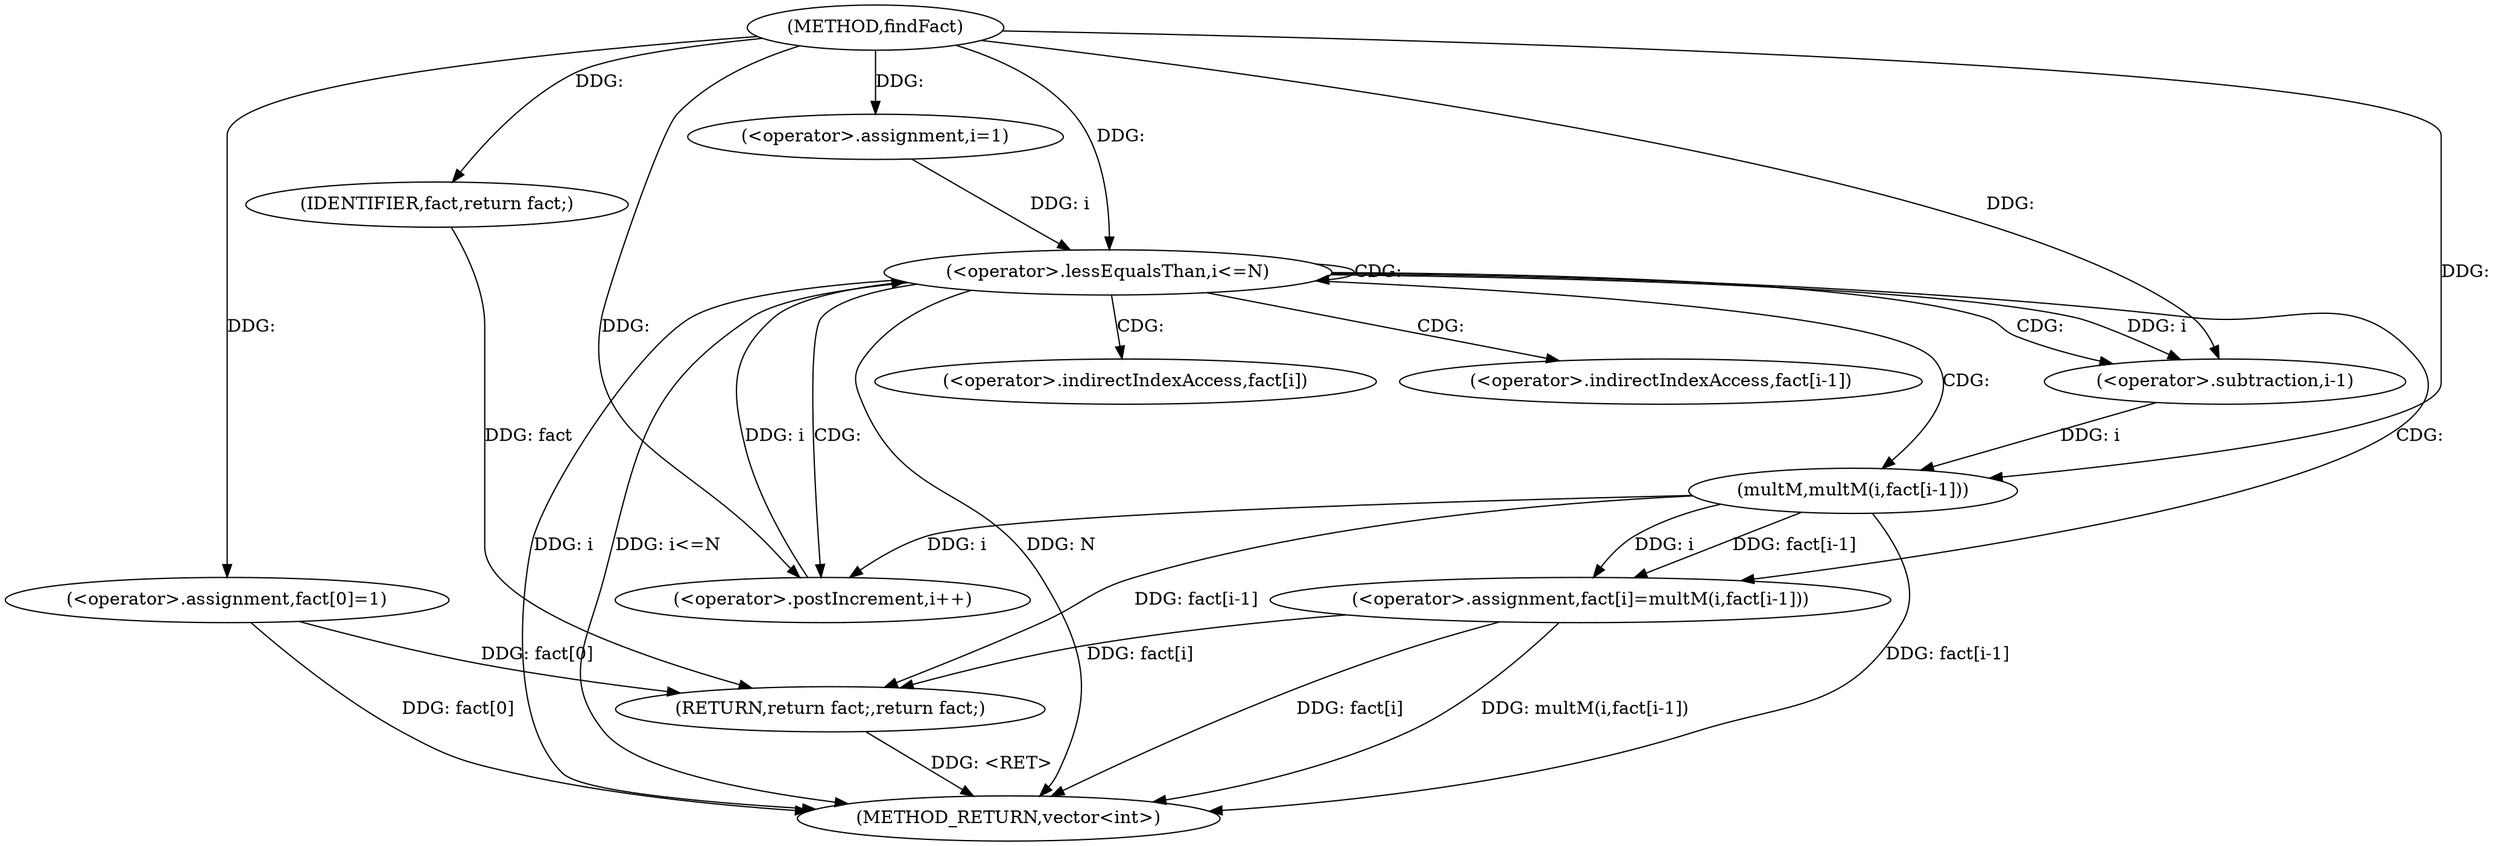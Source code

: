digraph "findFact" {  
"1000166" [label = "(METHOD,findFact)" ]
"1000198" [label = "(METHOD_RETURN,vector<int>)" ]
"1000169" [label = "(<operator>.assignment,fact[0]=1)" ]
"1000196" [label = "(RETURN,return fact;,return fact;)" ]
"1000176" [label = "(<operator>.assignment,i=1)" ]
"1000179" [label = "(<operator>.lessEqualsThan,i<=N)" ]
"1000182" [label = "(<operator>.postIncrement,i++)" ]
"1000197" [label = "(IDENTIFIER,fact,return fact;)" ]
"1000185" [label = "(<operator>.assignment,fact[i]=multM(i,fact[i-1]))" ]
"1000189" [label = "(multM,multM(i,fact[i-1]))" ]
"1000193" [label = "(<operator>.subtraction,i-1)" ]
"1000186" [label = "(<operator>.indirectIndexAccess,fact[i])" ]
"1000191" [label = "(<operator>.indirectIndexAccess,fact[i-1])" ]
  "1000196" -> "1000198"  [ label = "DDG: <RET>"] 
  "1000169" -> "1000198"  [ label = "DDG: fact[0]"] 
  "1000179" -> "1000198"  [ label = "DDG: i"] 
  "1000179" -> "1000198"  [ label = "DDG: i<=N"] 
  "1000185" -> "1000198"  [ label = "DDG: fact[i]"] 
  "1000189" -> "1000198"  [ label = "DDG: fact[i-1]"] 
  "1000185" -> "1000198"  [ label = "DDG: multM(i,fact[i-1])"] 
  "1000179" -> "1000198"  [ label = "DDG: N"] 
  "1000166" -> "1000169"  [ label = "DDG: "] 
  "1000197" -> "1000196"  [ label = "DDG: fact"] 
  "1000169" -> "1000196"  [ label = "DDG: fact[0]"] 
  "1000185" -> "1000196"  [ label = "DDG: fact[i]"] 
  "1000189" -> "1000196"  [ label = "DDG: fact[i-1]"] 
  "1000166" -> "1000176"  [ label = "DDG: "] 
  "1000166" -> "1000197"  [ label = "DDG: "] 
  "1000176" -> "1000179"  [ label = "DDG: i"] 
  "1000182" -> "1000179"  [ label = "DDG: i"] 
  "1000166" -> "1000179"  [ label = "DDG: "] 
  "1000189" -> "1000182"  [ label = "DDG: i"] 
  "1000166" -> "1000182"  [ label = "DDG: "] 
  "1000189" -> "1000185"  [ label = "DDG: fact[i-1]"] 
  "1000189" -> "1000185"  [ label = "DDG: i"] 
  "1000193" -> "1000189"  [ label = "DDG: i"] 
  "1000166" -> "1000189"  [ label = "DDG: "] 
  "1000179" -> "1000193"  [ label = "DDG: i"] 
  "1000166" -> "1000193"  [ label = "DDG: "] 
  "1000179" -> "1000179"  [ label = "CDG: "] 
  "1000179" -> "1000182"  [ label = "CDG: "] 
  "1000179" -> "1000193"  [ label = "CDG: "] 
  "1000179" -> "1000186"  [ label = "CDG: "] 
  "1000179" -> "1000191"  [ label = "CDG: "] 
  "1000179" -> "1000189"  [ label = "CDG: "] 
  "1000179" -> "1000185"  [ label = "CDG: "] 
}

